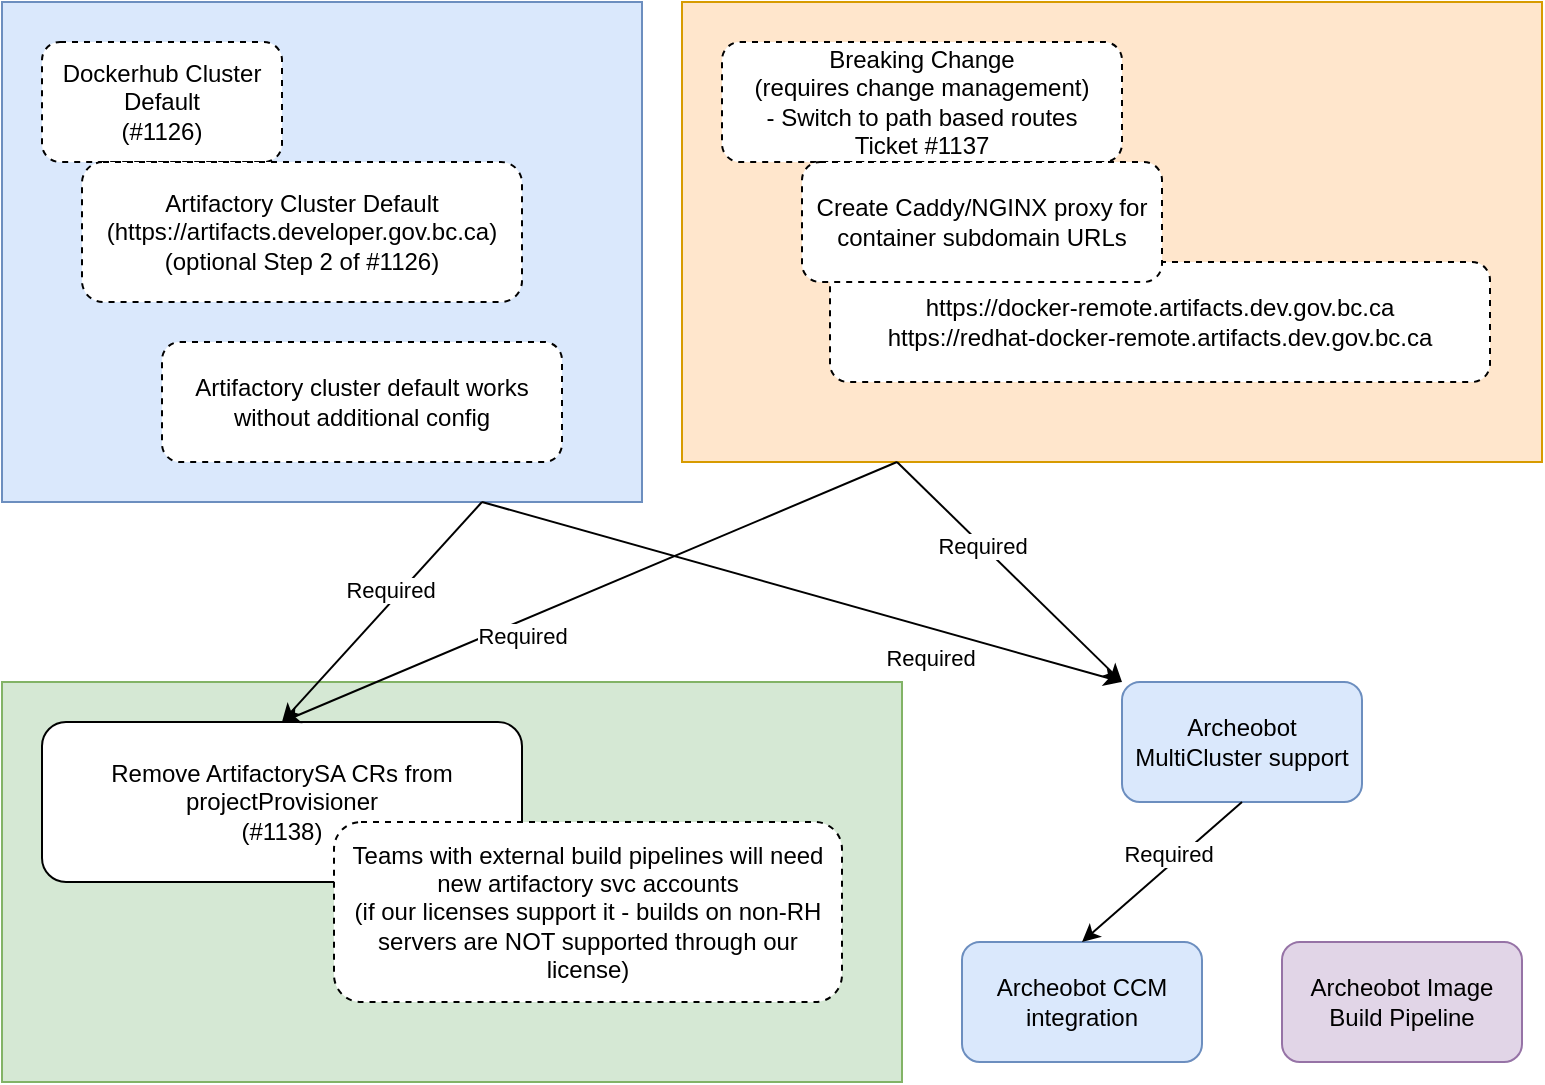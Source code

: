 <mxfile pages="2">
    <diagram id="TDpILnXQcABXqqiqFEOc" name="Ops Plans">
        <mxGraphModel dx="712" dy="487" grid="1" gridSize="10" guides="1" tooltips="1" connect="1" arrows="1" fold="1" page="1" pageScale="1" pageWidth="827" pageHeight="1169" math="0" shadow="0">
            <root>
                <mxCell id="JuxyXrgx4bHX3fEBk6Y7-0"/>
                <mxCell id="JuxyXrgx4bHX3fEBk6Y7-1" parent="JuxyXrgx4bHX3fEBk6Y7-0"/>
                <mxCell id="JuxyXrgx4bHX3fEBk6Y7-17" value="" style="rounded=0;whiteSpace=wrap;html=1;strokeColor=#d79b00;fillColor=#ffe6cc;" parent="JuxyXrgx4bHX3fEBk6Y7-1" vertex="1">
                    <mxGeometry x="380" y="50" width="430" height="230" as="geometry"/>
                </mxCell>
                <mxCell id="JuxyXrgx4bHX3fEBk6Y7-16" value="" style="rounded=0;whiteSpace=wrap;html=1;strokeColor=#6c8ebf;labelBackgroundColor=none;fillColor=#dae8fc;" parent="JuxyXrgx4bHX3fEBk6Y7-1" vertex="1">
                    <mxGeometry x="40" y="50" width="320" height="250" as="geometry"/>
                </mxCell>
                <mxCell id="JuxyXrgx4bHX3fEBk6Y7-2" value="Dockerhub Cluster Default&lt;br&gt;(#1126)" style="rounded=1;whiteSpace=wrap;html=1;dashed=1;strokeColor=#000000;" parent="JuxyXrgx4bHX3fEBk6Y7-1" vertex="1">
                    <mxGeometry x="60" y="70" width="120" height="60" as="geometry"/>
                </mxCell>
                <mxCell id="JuxyXrgx4bHX3fEBk6Y7-3" value="Artifactory Cluster Default (https://artifacts.developer.gov.bc.ca)&lt;br&gt;(optional Step 2 of #1126)" style="rounded=1;whiteSpace=wrap;html=1;dashed=1;strokeColor=#000000;" parent="JuxyXrgx4bHX3fEBk6Y7-1" vertex="1">
                    <mxGeometry x="80" y="130" width="220" height="70" as="geometry"/>
                </mxCell>
                <mxCell id="JuxyXrgx4bHX3fEBk6Y7-4" value="https://docker-remote.artifacts.dev.gov.bc.ca&lt;br&gt;https://redhat-docker-remote.artifacts.dev.gov.bc.ca" style="rounded=1;whiteSpace=wrap;html=1;dashed=1;strokeColor=#000000;" parent="JuxyXrgx4bHX3fEBk6Y7-1" vertex="1">
                    <mxGeometry x="454" y="180" width="330" height="60" as="geometry"/>
                </mxCell>
                <mxCell id="JuxyXrgx4bHX3fEBk6Y7-5" value="Breaking Change&lt;br&gt;(requires change management)&lt;br&gt;- Switch to path based routes&lt;br&gt;Ticket #1137" style="rounded=1;whiteSpace=wrap;html=1;dashed=1;strokeColor=#000000;" parent="JuxyXrgx4bHX3fEBk6Y7-1" vertex="1">
                    <mxGeometry x="400" y="70" width="200" height="60" as="geometry"/>
                </mxCell>
                <mxCell id="JuxyXrgx4bHX3fEBk6Y7-7" value="Artifactory cluster default works without additional config" style="rounded=1;whiteSpace=wrap;html=1;dashed=1;strokeColor=#000000;" parent="JuxyXrgx4bHX3fEBk6Y7-1" vertex="1">
                    <mxGeometry x="120" y="220" width="200" height="60" as="geometry"/>
                </mxCell>
                <mxCell id="JuxyXrgx4bHX3fEBk6Y7-9" value="Create Caddy/NGINX proxy for container subdomain URLs" style="rounded=1;whiteSpace=wrap;html=1;dashed=1;strokeColor=#000000;" parent="JuxyXrgx4bHX3fEBk6Y7-1" vertex="1">
                    <mxGeometry x="440" y="130" width="180" height="60" as="geometry"/>
                </mxCell>
                <mxCell id="Yyt11t-85TRaqVePR78H-2" value="" style="group" parent="JuxyXrgx4bHX3fEBk6Y7-1" vertex="1" connectable="0">
                    <mxGeometry x="60" y="410" width="430" height="180" as="geometry"/>
                </mxCell>
                <mxCell id="L7jFtRoRRPTNu0szMWka-1" value="" style="group" parent="Yyt11t-85TRaqVePR78H-2" vertex="1" connectable="0">
                    <mxGeometry x="-20" y="-20" width="450" height="200" as="geometry"/>
                </mxCell>
                <mxCell id="L7jFtRoRRPTNu0szMWka-0" value="" style="rounded=0;whiteSpace=wrap;html=1;labelBackgroundColor=none;strokeColor=#82b366;fillColor=#d5e8d4;" parent="L7jFtRoRRPTNu0szMWka-1" vertex="1">
                    <mxGeometry width="450" height="200" as="geometry"/>
                </mxCell>
                <mxCell id="JuxyXrgx4bHX3fEBk6Y7-11" value="Remove ArtifactorySA CRs from projectProvisioner&lt;br&gt;(#1138)" style="rounded=1;whiteSpace=wrap;html=1;strokeColor=#000000;" parent="L7jFtRoRRPTNu0szMWka-1" vertex="1">
                    <mxGeometry x="20" y="20" width="240" height="80" as="geometry"/>
                </mxCell>
                <mxCell id="JuxyXrgx4bHX3fEBk6Y7-10" value="Teams with external build pipelines will need new artifactory svc accounts&lt;br&gt;(if our licenses support it - builds on non-RH servers are NOT supported through our license)" style="rounded=1;whiteSpace=wrap;html=1;dashed=1;strokeColor=#000000;" parent="L7jFtRoRRPTNu0szMWka-1" vertex="1">
                    <mxGeometry x="166" y="70" width="254" height="90" as="geometry"/>
                </mxCell>
                <mxCell id="Yyt11t-85TRaqVePR78H-3" value="Archeobot MultiCluster support" style="rounded=1;whiteSpace=wrap;html=1;strokeColor=#6c8ebf;fillColor=#dae8fc;" parent="JuxyXrgx4bHX3fEBk6Y7-1" vertex="1">
                    <mxGeometry x="600" y="390" width="120" height="60" as="geometry"/>
                </mxCell>
                <mxCell id="Yyt11t-85TRaqVePR78H-4" value="" style="endArrow=classic;html=1;exitX=0.75;exitY=1;exitDx=0;exitDy=0;entryX=0;entryY=0;entryDx=0;entryDy=0;" parent="JuxyXrgx4bHX3fEBk6Y7-1" source="JuxyXrgx4bHX3fEBk6Y7-16" target="Yyt11t-85TRaqVePR78H-3" edge="1">
                    <mxGeometry width="50" height="50" relative="1" as="geometry">
                        <mxPoint x="290" y="310" as="sourcePoint"/>
                        <mxPoint x="220" y="430" as="targetPoint"/>
                    </mxGeometry>
                </mxCell>
                <mxCell id="Yyt11t-85TRaqVePR78H-5" value="Required" style="edgeLabel;html=1;align=center;verticalAlign=middle;resizable=0;points=[];" parent="Yyt11t-85TRaqVePR78H-4" vertex="1" connectable="0">
                    <mxGeometry x="-0.14" y="-4" relative="1" as="geometry">
                        <mxPoint x="87" y="35" as="offset"/>
                    </mxGeometry>
                </mxCell>
                <mxCell id="Yyt11t-85TRaqVePR78H-7" value="" style="endArrow=classic;html=1;entryX=0;entryY=0;entryDx=0;entryDy=0;exitX=0.25;exitY=1;exitDx=0;exitDy=0;" parent="JuxyXrgx4bHX3fEBk6Y7-1" source="JuxyXrgx4bHX3fEBk6Y7-17" target="Yyt11t-85TRaqVePR78H-3" edge="1">
                    <mxGeometry width="50" height="50" relative="1" as="geometry">
                        <mxPoint x="497.5" y="290" as="sourcePoint"/>
                        <mxPoint x="220" y="430" as="targetPoint"/>
                    </mxGeometry>
                </mxCell>
                <mxCell id="Yyt11t-85TRaqVePR78H-8" value="Required" style="edgeLabel;html=1;align=center;verticalAlign=middle;resizable=0;points=[];" parent="Yyt11t-85TRaqVePR78H-7" vertex="1" connectable="0">
                    <mxGeometry x="-0.265" y="-1" relative="1" as="geometry">
                        <mxPoint x="1" as="offset"/>
                    </mxGeometry>
                </mxCell>
                <mxCell id="Yyt11t-85TRaqVePR78H-9" value="Archeobot CCM integration" style="rounded=1;whiteSpace=wrap;html=1;strokeColor=#6c8ebf;fillColor=#dae8fc;" parent="JuxyXrgx4bHX3fEBk6Y7-1" vertex="1">
                    <mxGeometry x="520" y="520" width="120" height="60" as="geometry"/>
                </mxCell>
                <mxCell id="Yyt11t-85TRaqVePR78H-11" value="" style="endArrow=classic;html=1;exitX=0.5;exitY=1;exitDx=0;exitDy=0;entryX=0.5;entryY=0;entryDx=0;entryDy=0;" parent="JuxyXrgx4bHX3fEBk6Y7-1" source="Yyt11t-85TRaqVePR78H-3" target="Yyt11t-85TRaqVePR78H-9" edge="1">
                    <mxGeometry width="50" height="50" relative="1" as="geometry">
                        <mxPoint x="290" y="310" as="sourcePoint"/>
                        <mxPoint x="220" y="430" as="targetPoint"/>
                    </mxGeometry>
                </mxCell>
                <mxCell id="Yyt11t-85TRaqVePR78H-12" value="Required" style="edgeLabel;html=1;align=center;verticalAlign=middle;resizable=0;points=[];" parent="Yyt11t-85TRaqVePR78H-11" vertex="1" connectable="0">
                    <mxGeometry x="-0.14" y="-4" relative="1" as="geometry">
                        <mxPoint y="-1" as="offset"/>
                    </mxGeometry>
                </mxCell>
                <mxCell id="Yyt11t-85TRaqVePR78H-13" value="Archeobot Image Build Pipeline" style="rounded=1;whiteSpace=wrap;html=1;strokeColor=#9673a6;fillColor=#e1d5e7;" parent="JuxyXrgx4bHX3fEBk6Y7-1" vertex="1">
                    <mxGeometry x="680" y="520" width="120" height="60" as="geometry"/>
                </mxCell>
                <mxCell id="JuxyXrgx4bHX3fEBk6Y7-18" value="" style="endArrow=classic;html=1;entryX=0.5;entryY=0;entryDx=0;entryDy=0;exitX=0.25;exitY=1;exitDx=0;exitDy=0;" parent="JuxyXrgx4bHX3fEBk6Y7-1" source="JuxyXrgx4bHX3fEBk6Y7-17" target="JuxyXrgx4bHX3fEBk6Y7-11" edge="1">
                    <mxGeometry width="50" height="50" relative="1" as="geometry">
                        <mxPoint x="390" y="270" as="sourcePoint"/>
                        <mxPoint x="440" y="220" as="targetPoint"/>
                    </mxGeometry>
                </mxCell>
                <mxCell id="Yyt11t-85TRaqVePR78H-1" value="Required" style="edgeLabel;html=1;align=center;verticalAlign=middle;resizable=0;points=[];" parent="JuxyXrgx4bHX3fEBk6Y7-18" vertex="1" connectable="0">
                    <mxGeometry x="-0.265" y="-1" relative="1" as="geometry">
                        <mxPoint x="-75" y="40" as="offset"/>
                    </mxGeometry>
                </mxCell>
                <mxCell id="JuxyXrgx4bHX3fEBk6Y7-15" value="" style="endArrow=classic;html=1;exitX=0.75;exitY=1;exitDx=0;exitDy=0;entryX=0.5;entryY=0;entryDx=0;entryDy=0;" parent="JuxyXrgx4bHX3fEBk6Y7-1" source="JuxyXrgx4bHX3fEBk6Y7-16" target="JuxyXrgx4bHX3fEBk6Y7-11" edge="1">
                    <mxGeometry width="50" height="50" relative="1" as="geometry">
                        <mxPoint x="170" y="420" as="sourcePoint"/>
                        <mxPoint x="220" y="370" as="targetPoint"/>
                    </mxGeometry>
                </mxCell>
                <mxCell id="Yyt11t-85TRaqVePR78H-0" value="Required" style="edgeLabel;html=1;align=center;verticalAlign=middle;resizable=0;points=[];" parent="JuxyXrgx4bHX3fEBk6Y7-15" vertex="1" connectable="0">
                    <mxGeometry x="-0.14" y="-4" relative="1" as="geometry">
                        <mxPoint y="-1" as="offset"/>
                    </mxGeometry>
                </mxCell>
            </root>
        </mxGraphModel>
    </diagram>
</mxfile>